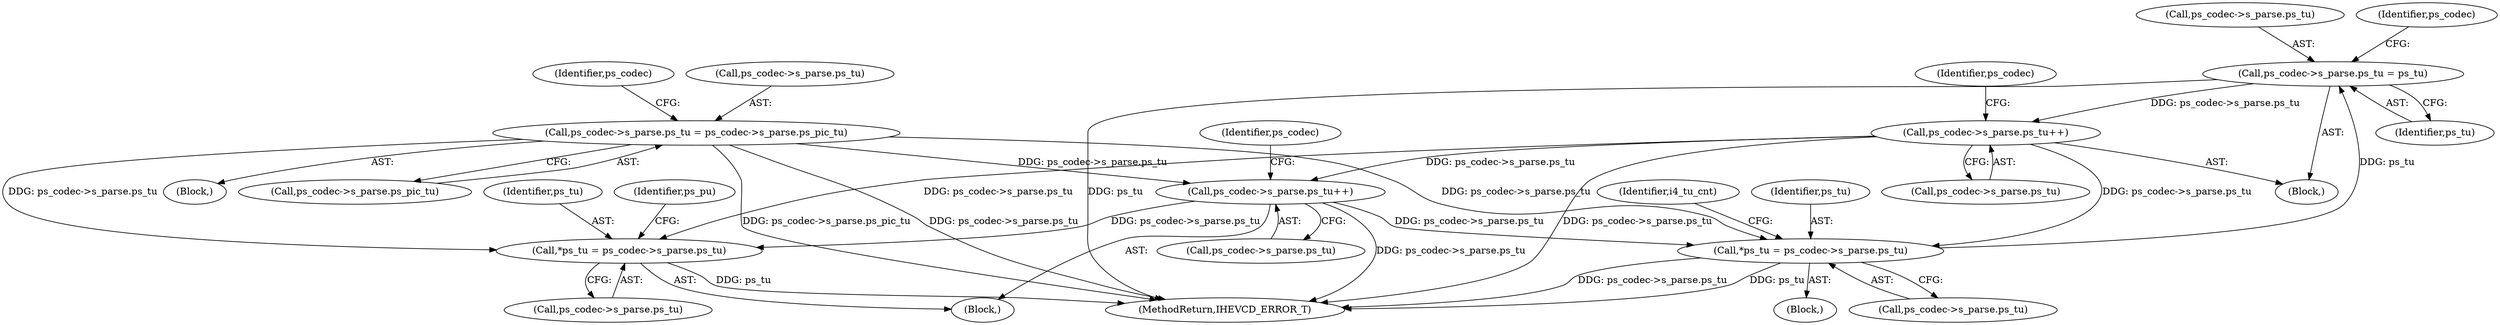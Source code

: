 digraph "0_Android_2b9fb0c2074d370a254b35e2489de2d94943578d@pointer" {
"1001917" [label="(Call,ps_codec->s_parse.ps_tu = ps_tu)"];
"1001788" [label="(Call,*ps_tu = ps_codec->s_parse.ps_tu)"];
"1002041" [label="(Call,ps_codec->s_parse.ps_tu++)"];
"1001917" [label="(Call,ps_codec->s_parse.ps_tu = ps_tu)"];
"1001063" [label="(Call,ps_codec->s_parse.ps_tu = ps_codec->s_parse.ps_pic_tu)"];
"1002288" [label="(Call,ps_codec->s_parse.ps_tu++)"];
"1002166" [label="(Call,*ps_tu = ps_codec->s_parse.ps_tu)"];
"1001797" [label="(Identifier,i4_tu_cnt)"];
"1001786" [label="(Block,)"];
"1001064" [label="(Call,ps_codec->s_parse.ps_tu)"];
"1001789" [label="(Identifier,ps_tu)"];
"1001063" [label="(Call,ps_codec->s_parse.ps_tu = ps_codec->s_parse.ps_pic_tu)"];
"1002041" [label="(Call,ps_codec->s_parse.ps_tu++)"];
"1001923" [label="(Identifier,ps_tu)"];
"1001918" [label="(Call,ps_codec->s_parse.ps_tu)"];
"1002175" [label="(Identifier,ps_pu)"];
"1002168" [label="(Call,ps_codec->s_parse.ps_tu)"];
"1002164" [label="(Block,)"];
"1001077" [label="(Identifier,ps_codec)"];
"1001062" [label="(Block,)"];
"1005291" [label="(MethodReturn,IHEVCD_ERROR_T)"];
"1001928" [label="(Identifier,ps_codec)"];
"1001790" [label="(Call,ps_codec->s_parse.ps_tu)"];
"1001917" [label="(Call,ps_codec->s_parse.ps_tu = ps_tu)"];
"1001069" [label="(Call,ps_codec->s_parse.ps_pic_tu)"];
"1002298" [label="(Identifier,ps_codec)"];
"1001871" [label="(Block,)"];
"1002289" [label="(Call,ps_codec->s_parse.ps_tu)"];
"1002042" [label="(Call,ps_codec->s_parse.ps_tu)"];
"1002167" [label="(Identifier,ps_tu)"];
"1001788" [label="(Call,*ps_tu = ps_codec->s_parse.ps_tu)"];
"1002166" [label="(Call,*ps_tu = ps_codec->s_parse.ps_tu)"];
"1002051" [label="(Identifier,ps_codec)"];
"1002288" [label="(Call,ps_codec->s_parse.ps_tu++)"];
"1001917" -> "1001871"  [label="AST: "];
"1001917" -> "1001923"  [label="CFG: "];
"1001918" -> "1001917"  [label="AST: "];
"1001923" -> "1001917"  [label="AST: "];
"1001928" -> "1001917"  [label="CFG: "];
"1001917" -> "1005291"  [label="DDG: ps_tu"];
"1001788" -> "1001917"  [label="DDG: ps_tu"];
"1001917" -> "1002041"  [label="DDG: ps_codec->s_parse.ps_tu"];
"1001788" -> "1001786"  [label="AST: "];
"1001788" -> "1001790"  [label="CFG: "];
"1001789" -> "1001788"  [label="AST: "];
"1001790" -> "1001788"  [label="AST: "];
"1001797" -> "1001788"  [label="CFG: "];
"1001788" -> "1005291"  [label="DDG: ps_codec->s_parse.ps_tu"];
"1001788" -> "1005291"  [label="DDG: ps_tu"];
"1002041" -> "1001788"  [label="DDG: ps_codec->s_parse.ps_tu"];
"1001063" -> "1001788"  [label="DDG: ps_codec->s_parse.ps_tu"];
"1002288" -> "1001788"  [label="DDG: ps_codec->s_parse.ps_tu"];
"1002041" -> "1001871"  [label="AST: "];
"1002041" -> "1002042"  [label="CFG: "];
"1002042" -> "1002041"  [label="AST: "];
"1002051" -> "1002041"  [label="CFG: "];
"1002041" -> "1005291"  [label="DDG: ps_codec->s_parse.ps_tu"];
"1002041" -> "1002166"  [label="DDG: ps_codec->s_parse.ps_tu"];
"1002041" -> "1002288"  [label="DDG: ps_codec->s_parse.ps_tu"];
"1001063" -> "1001062"  [label="AST: "];
"1001063" -> "1001069"  [label="CFG: "];
"1001064" -> "1001063"  [label="AST: "];
"1001069" -> "1001063"  [label="AST: "];
"1001077" -> "1001063"  [label="CFG: "];
"1001063" -> "1005291"  [label="DDG: ps_codec->s_parse.ps_tu"];
"1001063" -> "1005291"  [label="DDG: ps_codec->s_parse.ps_pic_tu"];
"1001063" -> "1002166"  [label="DDG: ps_codec->s_parse.ps_tu"];
"1001063" -> "1002288"  [label="DDG: ps_codec->s_parse.ps_tu"];
"1002288" -> "1002164"  [label="AST: "];
"1002288" -> "1002289"  [label="CFG: "];
"1002289" -> "1002288"  [label="AST: "];
"1002298" -> "1002288"  [label="CFG: "];
"1002288" -> "1005291"  [label="DDG: ps_codec->s_parse.ps_tu"];
"1002288" -> "1002166"  [label="DDG: ps_codec->s_parse.ps_tu"];
"1002166" -> "1002164"  [label="AST: "];
"1002166" -> "1002168"  [label="CFG: "];
"1002167" -> "1002166"  [label="AST: "];
"1002168" -> "1002166"  [label="AST: "];
"1002175" -> "1002166"  [label="CFG: "];
"1002166" -> "1005291"  [label="DDG: ps_tu"];
}

